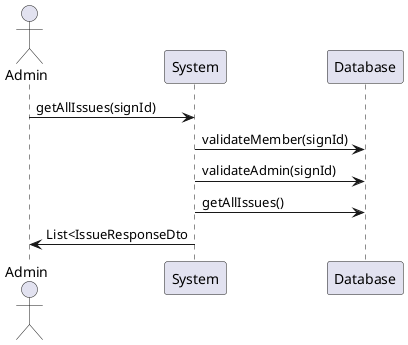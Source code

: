@startuml
actor Admin
participant System
participant DBMS as "Database"

Admin -> System: getAllIssues(signId)
System -> DBMS: validateMember(signId)
System -> DBMS: validateAdmin(signId)
System -> DBMS: getAllIssues()
System -> Admin: List<IssueResponseDto
@enduml
